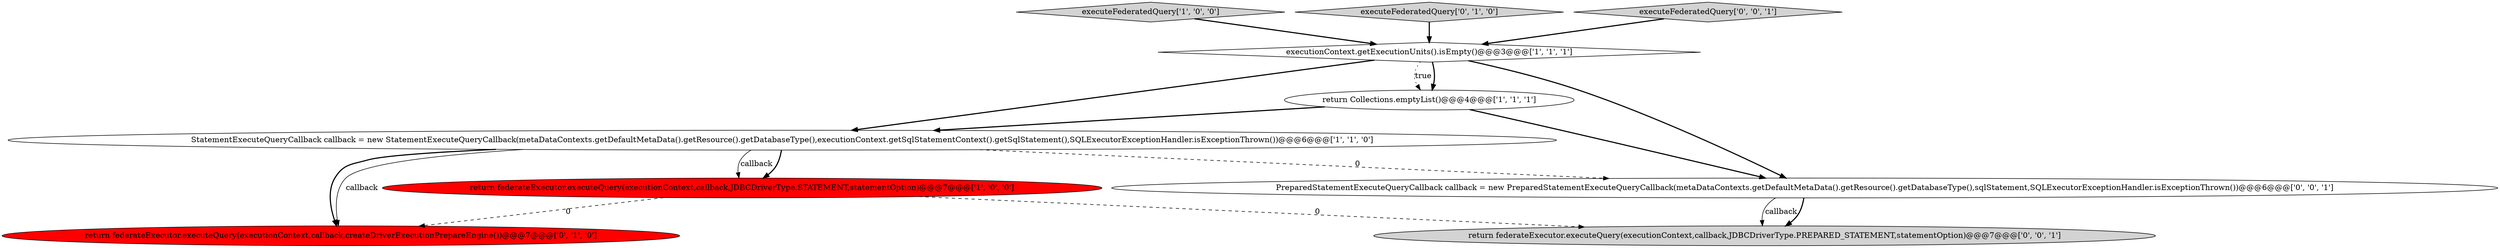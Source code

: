 digraph {
7 [style = filled, label = "return federateExecutor.executeQuery(executionContext,callback,JDBCDriverType.PREPARED_STATEMENT,statementOption)@@@7@@@['0', '0', '1']", fillcolor = lightgray, shape = ellipse image = "AAA0AAABBB3BBB"];
4 [style = filled, label = "return federateExecutor.executeQuery(executionContext,callback,JDBCDriverType.STATEMENT,statementOption)@@@7@@@['1', '0', '0']", fillcolor = red, shape = ellipse image = "AAA1AAABBB1BBB"];
1 [style = filled, label = "executeFederatedQuery['1', '0', '0']", fillcolor = lightgray, shape = diamond image = "AAA0AAABBB1BBB"];
2 [style = filled, label = "StatementExecuteQueryCallback callback = new StatementExecuteQueryCallback(metaDataContexts.getDefaultMetaData().getResource().getDatabaseType(),executionContext.getSqlStatementContext().getSqlStatement(),SQLExecutorExceptionHandler.isExceptionThrown())@@@6@@@['1', '1', '0']", fillcolor = white, shape = ellipse image = "AAA0AAABBB1BBB"];
6 [style = filled, label = "return federateExecutor.executeQuery(executionContext,callback,createDriverExecutionPrepareEngine())@@@7@@@['0', '1', '0']", fillcolor = red, shape = ellipse image = "AAA1AAABBB2BBB"];
5 [style = filled, label = "executeFederatedQuery['0', '1', '0']", fillcolor = lightgray, shape = diamond image = "AAA0AAABBB2BBB"];
8 [style = filled, label = "executeFederatedQuery['0', '0', '1']", fillcolor = lightgray, shape = diamond image = "AAA0AAABBB3BBB"];
9 [style = filled, label = "PreparedStatementExecuteQueryCallback callback = new PreparedStatementExecuteQueryCallback(metaDataContexts.getDefaultMetaData().getResource().getDatabaseType(),sqlStatement,SQLExecutorExceptionHandler.isExceptionThrown())@@@6@@@['0', '0', '1']", fillcolor = white, shape = ellipse image = "AAA0AAABBB3BBB"];
3 [style = filled, label = "return Collections.emptyList()@@@4@@@['1', '1', '1']", fillcolor = white, shape = ellipse image = "AAA0AAABBB1BBB"];
0 [style = filled, label = "executionContext.getExecutionUnits().isEmpty()@@@3@@@['1', '1', '1']", fillcolor = white, shape = diamond image = "AAA0AAABBB1BBB"];
8->0 [style = bold, label=""];
0->3 [style = bold, label=""];
3->9 [style = bold, label=""];
9->7 [style = solid, label="callback"];
0->9 [style = bold, label=""];
0->3 [style = dotted, label="true"];
1->0 [style = bold, label=""];
3->2 [style = bold, label=""];
5->0 [style = bold, label=""];
9->7 [style = bold, label=""];
2->6 [style = solid, label="callback"];
4->6 [style = dashed, label="0"];
2->4 [style = bold, label=""];
2->9 [style = dashed, label="0"];
2->6 [style = bold, label=""];
2->4 [style = solid, label="callback"];
4->7 [style = dashed, label="0"];
0->2 [style = bold, label=""];
}
